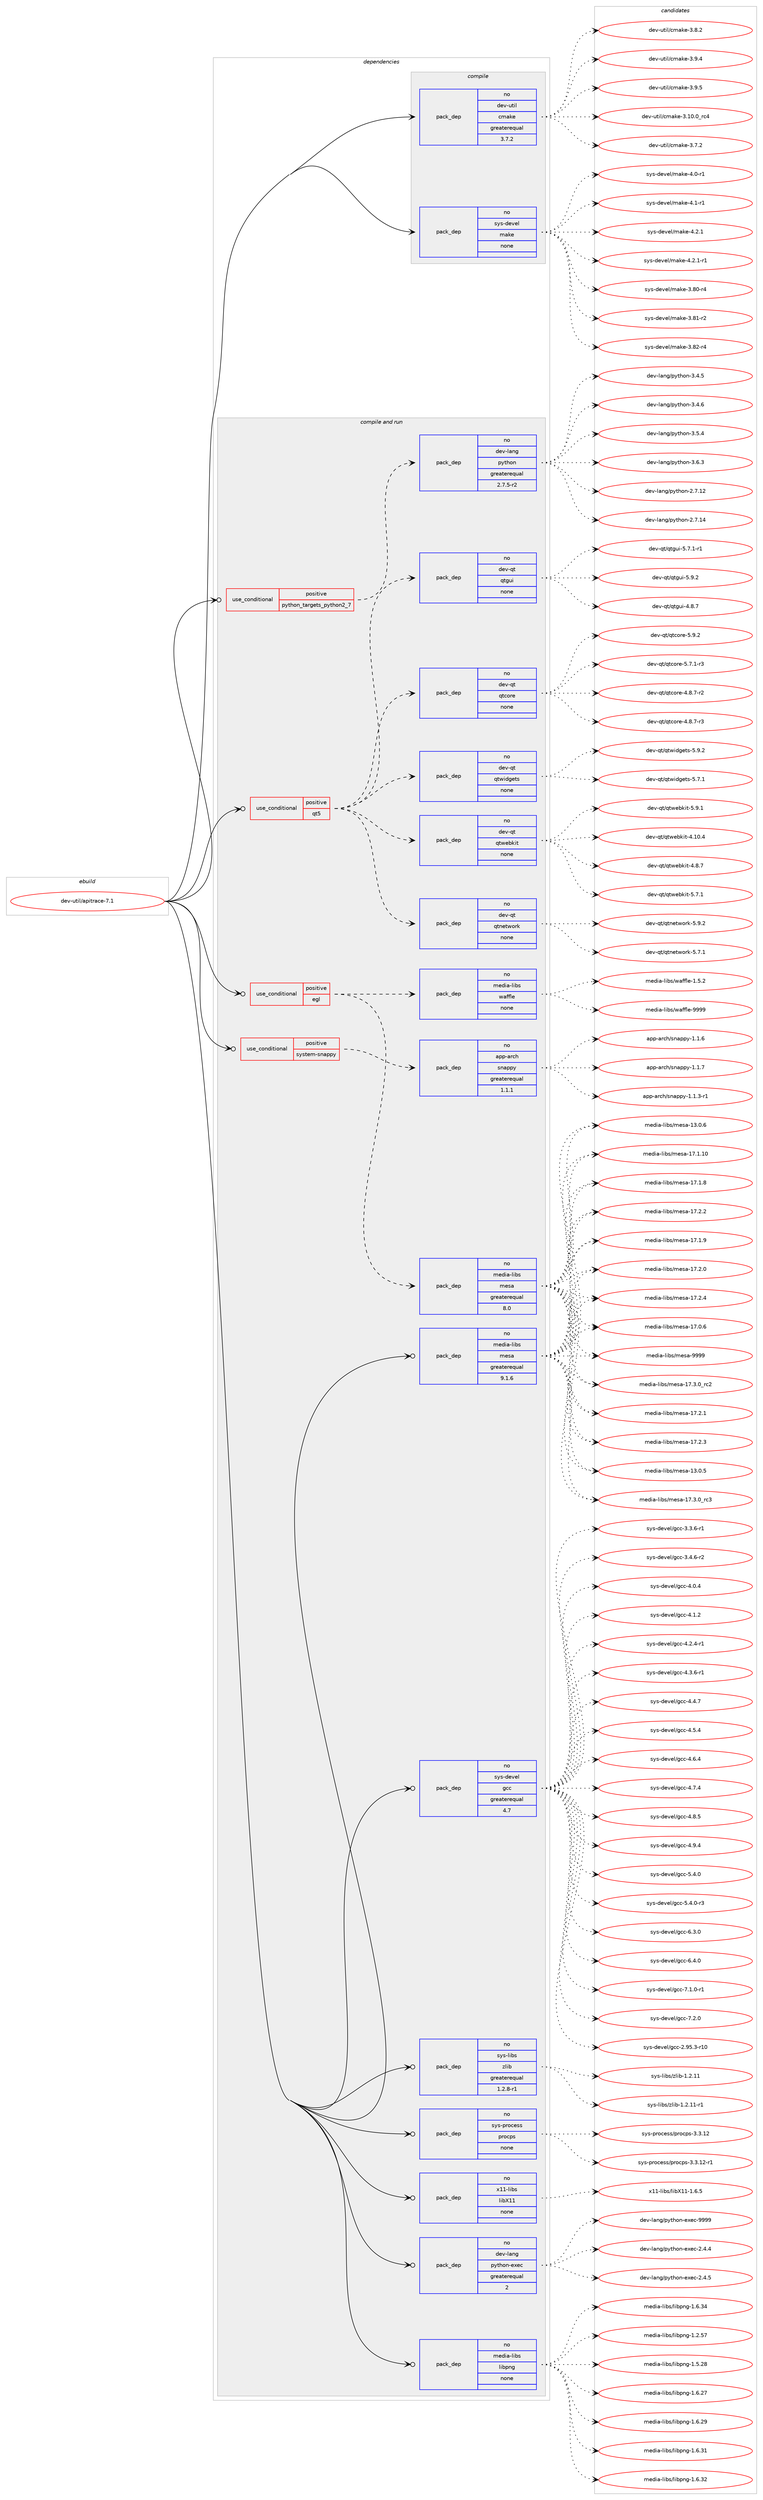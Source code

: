 digraph prolog {

# *************
# Graph options
# *************

newrank=true;
concentrate=true;
compound=true;
graph [rankdir=LR,fontname=Helvetica,fontsize=10,ranksep=1.5];#, ranksep=2.5, nodesep=0.2];
edge  [arrowhead=vee];
node  [fontname=Helvetica,fontsize=10];

# **********
# The ebuild
# **********

subgraph cluster_leftcol {
color=gray;
rank=same;
label=<<i>ebuild</i>>;
id [label="dev-util/apitrace-7.1", color=red, width=4, href="../dev-util/apitrace-7.1.svg"];
}

# ****************
# The dependencies
# ****************

subgraph cluster_midcol {
color=gray;
label=<<i>dependencies</i>>;
subgraph cluster_compile {
fillcolor="#eeeeee";
style=filled;
label=<<i>compile</i>>;
subgraph pack200213 {
dependency281614 [label=<<TABLE BORDER="0" CELLBORDER="1" CELLSPACING="0" CELLPADDING="4" WIDTH="220"><TR><TD ROWSPAN="6" CELLPADDING="30">pack_dep</TD></TR><TR><TD WIDTH="110">no</TD></TR><TR><TD>dev-util</TD></TR><TR><TD>cmake</TD></TR><TR><TD>greaterequal</TD></TR><TR><TD>3.7.2</TD></TR></TABLE>>, shape=none, color=blue];
}
id:e -> dependency281614:w [weight=20,style="solid",arrowhead="vee"];
subgraph pack200214 {
dependency281615 [label=<<TABLE BORDER="0" CELLBORDER="1" CELLSPACING="0" CELLPADDING="4" WIDTH="220"><TR><TD ROWSPAN="6" CELLPADDING="30">pack_dep</TD></TR><TR><TD WIDTH="110">no</TD></TR><TR><TD>sys-devel</TD></TR><TR><TD>make</TD></TR><TR><TD>none</TD></TR><TR><TD></TD></TR></TABLE>>, shape=none, color=blue];
}
id:e -> dependency281615:w [weight=20,style="solid",arrowhead="vee"];
}
subgraph cluster_compileandrun {
fillcolor="#eeeeee";
style=filled;
label=<<i>compile and run</i>>;
subgraph cond77208 {
dependency281616 [label=<<TABLE BORDER="0" CELLBORDER="1" CELLSPACING="0" CELLPADDING="4"><TR><TD ROWSPAN="3" CELLPADDING="10">use_conditional</TD></TR><TR><TD>positive</TD></TR><TR><TD>egl</TD></TR></TABLE>>, shape=none, color=red];
subgraph pack200215 {
dependency281617 [label=<<TABLE BORDER="0" CELLBORDER="1" CELLSPACING="0" CELLPADDING="4" WIDTH="220"><TR><TD ROWSPAN="6" CELLPADDING="30">pack_dep</TD></TR><TR><TD WIDTH="110">no</TD></TR><TR><TD>media-libs</TD></TR><TR><TD>mesa</TD></TR><TR><TD>greaterequal</TD></TR><TR><TD>8.0</TD></TR></TABLE>>, shape=none, color=blue];
}
dependency281616:e -> dependency281617:w [weight=20,style="dashed",arrowhead="vee"];
subgraph pack200216 {
dependency281618 [label=<<TABLE BORDER="0" CELLBORDER="1" CELLSPACING="0" CELLPADDING="4" WIDTH="220"><TR><TD ROWSPAN="6" CELLPADDING="30">pack_dep</TD></TR><TR><TD WIDTH="110">no</TD></TR><TR><TD>media-libs</TD></TR><TR><TD>waffle</TD></TR><TR><TD>none</TD></TR><TR><TD></TD></TR></TABLE>>, shape=none, color=blue];
}
dependency281616:e -> dependency281618:w [weight=20,style="dashed",arrowhead="vee"];
}
id:e -> dependency281616:w [weight=20,style="solid",arrowhead="odotvee"];
subgraph cond77209 {
dependency281619 [label=<<TABLE BORDER="0" CELLBORDER="1" CELLSPACING="0" CELLPADDING="4"><TR><TD ROWSPAN="3" CELLPADDING="10">use_conditional</TD></TR><TR><TD>positive</TD></TR><TR><TD>python_targets_python2_7</TD></TR></TABLE>>, shape=none, color=red];
subgraph pack200217 {
dependency281620 [label=<<TABLE BORDER="0" CELLBORDER="1" CELLSPACING="0" CELLPADDING="4" WIDTH="220"><TR><TD ROWSPAN="6" CELLPADDING="30">pack_dep</TD></TR><TR><TD WIDTH="110">no</TD></TR><TR><TD>dev-lang</TD></TR><TR><TD>python</TD></TR><TR><TD>greaterequal</TD></TR><TR><TD>2.7.5-r2</TD></TR></TABLE>>, shape=none, color=blue];
}
dependency281619:e -> dependency281620:w [weight=20,style="dashed",arrowhead="vee"];
}
id:e -> dependency281619:w [weight=20,style="solid",arrowhead="odotvee"];
subgraph cond77210 {
dependency281621 [label=<<TABLE BORDER="0" CELLBORDER="1" CELLSPACING="0" CELLPADDING="4"><TR><TD ROWSPAN="3" CELLPADDING="10">use_conditional</TD></TR><TR><TD>positive</TD></TR><TR><TD>qt5</TD></TR></TABLE>>, shape=none, color=red];
subgraph pack200218 {
dependency281622 [label=<<TABLE BORDER="0" CELLBORDER="1" CELLSPACING="0" CELLPADDING="4" WIDTH="220"><TR><TD ROWSPAN="6" CELLPADDING="30">pack_dep</TD></TR><TR><TD WIDTH="110">no</TD></TR><TR><TD>dev-qt</TD></TR><TR><TD>qtcore</TD></TR><TR><TD>none</TD></TR><TR><TD></TD></TR></TABLE>>, shape=none, color=blue];
}
dependency281621:e -> dependency281622:w [weight=20,style="dashed",arrowhead="vee"];
subgraph pack200219 {
dependency281623 [label=<<TABLE BORDER="0" CELLBORDER="1" CELLSPACING="0" CELLPADDING="4" WIDTH="220"><TR><TD ROWSPAN="6" CELLPADDING="30">pack_dep</TD></TR><TR><TD WIDTH="110">no</TD></TR><TR><TD>dev-qt</TD></TR><TR><TD>qtgui</TD></TR><TR><TD>none</TD></TR><TR><TD></TD></TR></TABLE>>, shape=none, color=blue];
}
dependency281621:e -> dependency281623:w [weight=20,style="dashed",arrowhead="vee"];
subgraph pack200220 {
dependency281624 [label=<<TABLE BORDER="0" CELLBORDER="1" CELLSPACING="0" CELLPADDING="4" WIDTH="220"><TR><TD ROWSPAN="6" CELLPADDING="30">pack_dep</TD></TR><TR><TD WIDTH="110">no</TD></TR><TR><TD>dev-qt</TD></TR><TR><TD>qtnetwork</TD></TR><TR><TD>none</TD></TR><TR><TD></TD></TR></TABLE>>, shape=none, color=blue];
}
dependency281621:e -> dependency281624:w [weight=20,style="dashed",arrowhead="vee"];
subgraph pack200221 {
dependency281625 [label=<<TABLE BORDER="0" CELLBORDER="1" CELLSPACING="0" CELLPADDING="4" WIDTH="220"><TR><TD ROWSPAN="6" CELLPADDING="30">pack_dep</TD></TR><TR><TD WIDTH="110">no</TD></TR><TR><TD>dev-qt</TD></TR><TR><TD>qtwebkit</TD></TR><TR><TD>none</TD></TR><TR><TD></TD></TR></TABLE>>, shape=none, color=blue];
}
dependency281621:e -> dependency281625:w [weight=20,style="dashed",arrowhead="vee"];
subgraph pack200222 {
dependency281626 [label=<<TABLE BORDER="0" CELLBORDER="1" CELLSPACING="0" CELLPADDING="4" WIDTH="220"><TR><TD ROWSPAN="6" CELLPADDING="30">pack_dep</TD></TR><TR><TD WIDTH="110">no</TD></TR><TR><TD>dev-qt</TD></TR><TR><TD>qtwidgets</TD></TR><TR><TD>none</TD></TR><TR><TD></TD></TR></TABLE>>, shape=none, color=blue];
}
dependency281621:e -> dependency281626:w [weight=20,style="dashed",arrowhead="vee"];
}
id:e -> dependency281621:w [weight=20,style="solid",arrowhead="odotvee"];
subgraph cond77211 {
dependency281627 [label=<<TABLE BORDER="0" CELLBORDER="1" CELLSPACING="0" CELLPADDING="4"><TR><TD ROWSPAN="3" CELLPADDING="10">use_conditional</TD></TR><TR><TD>positive</TD></TR><TR><TD>system-snappy</TD></TR></TABLE>>, shape=none, color=red];
subgraph pack200223 {
dependency281628 [label=<<TABLE BORDER="0" CELLBORDER="1" CELLSPACING="0" CELLPADDING="4" WIDTH="220"><TR><TD ROWSPAN="6" CELLPADDING="30">pack_dep</TD></TR><TR><TD WIDTH="110">no</TD></TR><TR><TD>app-arch</TD></TR><TR><TD>snappy</TD></TR><TR><TD>greaterequal</TD></TR><TR><TD>1.1.1</TD></TR></TABLE>>, shape=none, color=blue];
}
dependency281627:e -> dependency281628:w [weight=20,style="dashed",arrowhead="vee"];
}
id:e -> dependency281627:w [weight=20,style="solid",arrowhead="odotvee"];
subgraph pack200224 {
dependency281629 [label=<<TABLE BORDER="0" CELLBORDER="1" CELLSPACING="0" CELLPADDING="4" WIDTH="220"><TR><TD ROWSPAN="6" CELLPADDING="30">pack_dep</TD></TR><TR><TD WIDTH="110">no</TD></TR><TR><TD>dev-lang</TD></TR><TR><TD>python-exec</TD></TR><TR><TD>greaterequal</TD></TR><TR><TD>2</TD></TR></TABLE>>, shape=none, color=blue];
}
id:e -> dependency281629:w [weight=20,style="solid",arrowhead="odotvee"];
subgraph pack200225 {
dependency281630 [label=<<TABLE BORDER="0" CELLBORDER="1" CELLSPACING="0" CELLPADDING="4" WIDTH="220"><TR><TD ROWSPAN="6" CELLPADDING="30">pack_dep</TD></TR><TR><TD WIDTH="110">no</TD></TR><TR><TD>media-libs</TD></TR><TR><TD>libpng</TD></TR><TR><TD>none</TD></TR><TR><TD></TD></TR></TABLE>>, shape=none, color=blue];
}
id:e -> dependency281630:w [weight=20,style="solid",arrowhead="odotvee"];
subgraph pack200226 {
dependency281631 [label=<<TABLE BORDER="0" CELLBORDER="1" CELLSPACING="0" CELLPADDING="4" WIDTH="220"><TR><TD ROWSPAN="6" CELLPADDING="30">pack_dep</TD></TR><TR><TD WIDTH="110">no</TD></TR><TR><TD>media-libs</TD></TR><TR><TD>mesa</TD></TR><TR><TD>greaterequal</TD></TR><TR><TD>9.1.6</TD></TR></TABLE>>, shape=none, color=blue];
}
id:e -> dependency281631:w [weight=20,style="solid",arrowhead="odotvee"];
subgraph pack200227 {
dependency281632 [label=<<TABLE BORDER="0" CELLBORDER="1" CELLSPACING="0" CELLPADDING="4" WIDTH="220"><TR><TD ROWSPAN="6" CELLPADDING="30">pack_dep</TD></TR><TR><TD WIDTH="110">no</TD></TR><TR><TD>sys-devel</TD></TR><TR><TD>gcc</TD></TR><TR><TD>greaterequal</TD></TR><TR><TD>4.7</TD></TR></TABLE>>, shape=none, color=blue];
}
id:e -> dependency281632:w [weight=20,style="solid",arrowhead="odotvee"];
subgraph pack200228 {
dependency281633 [label=<<TABLE BORDER="0" CELLBORDER="1" CELLSPACING="0" CELLPADDING="4" WIDTH="220"><TR><TD ROWSPAN="6" CELLPADDING="30">pack_dep</TD></TR><TR><TD WIDTH="110">no</TD></TR><TR><TD>sys-libs</TD></TR><TR><TD>zlib</TD></TR><TR><TD>greaterequal</TD></TR><TR><TD>1.2.8-r1</TD></TR></TABLE>>, shape=none, color=blue];
}
id:e -> dependency281633:w [weight=20,style="solid",arrowhead="odotvee"];
subgraph pack200229 {
dependency281634 [label=<<TABLE BORDER="0" CELLBORDER="1" CELLSPACING="0" CELLPADDING="4" WIDTH="220"><TR><TD ROWSPAN="6" CELLPADDING="30">pack_dep</TD></TR><TR><TD WIDTH="110">no</TD></TR><TR><TD>sys-process</TD></TR><TR><TD>procps</TD></TR><TR><TD>none</TD></TR><TR><TD></TD></TR></TABLE>>, shape=none, color=blue];
}
id:e -> dependency281634:w [weight=20,style="solid",arrowhead="odotvee"];
subgraph pack200230 {
dependency281635 [label=<<TABLE BORDER="0" CELLBORDER="1" CELLSPACING="0" CELLPADDING="4" WIDTH="220"><TR><TD ROWSPAN="6" CELLPADDING="30">pack_dep</TD></TR><TR><TD WIDTH="110">no</TD></TR><TR><TD>x11-libs</TD></TR><TR><TD>libX11</TD></TR><TR><TD>none</TD></TR><TR><TD></TD></TR></TABLE>>, shape=none, color=blue];
}
id:e -> dependency281635:w [weight=20,style="solid",arrowhead="odotvee"];
}
subgraph cluster_run {
fillcolor="#eeeeee";
style=filled;
label=<<i>run</i>>;
}
}

# **************
# The candidates
# **************

subgraph cluster_choices {
rank=same;
color=gray;
label=<<i>candidates</i>>;

subgraph choice200213 {
color=black;
nodesep=1;
choice1001011184511711610510847991099710710145514649484648951149952 [label="dev-util/cmake-3.10.0_rc4", color=red, width=4,href="../dev-util/cmake-3.10.0_rc4.svg"];
choice10010111845117116105108479910997107101455146554650 [label="dev-util/cmake-3.7.2", color=red, width=4,href="../dev-util/cmake-3.7.2.svg"];
choice10010111845117116105108479910997107101455146564650 [label="dev-util/cmake-3.8.2", color=red, width=4,href="../dev-util/cmake-3.8.2.svg"];
choice10010111845117116105108479910997107101455146574652 [label="dev-util/cmake-3.9.4", color=red, width=4,href="../dev-util/cmake-3.9.4.svg"];
choice10010111845117116105108479910997107101455146574653 [label="dev-util/cmake-3.9.5", color=red, width=4,href="../dev-util/cmake-3.9.5.svg"];
dependency281614:e -> choice1001011184511711610510847991099710710145514649484648951149952:w [style=dotted,weight="100"];
dependency281614:e -> choice10010111845117116105108479910997107101455146554650:w [style=dotted,weight="100"];
dependency281614:e -> choice10010111845117116105108479910997107101455146564650:w [style=dotted,weight="100"];
dependency281614:e -> choice10010111845117116105108479910997107101455146574652:w [style=dotted,weight="100"];
dependency281614:e -> choice10010111845117116105108479910997107101455146574653:w [style=dotted,weight="100"];
}
subgraph choice200214 {
color=black;
nodesep=1;
choice11512111545100101118101108471099710710145514656484511452 [label="sys-devel/make-3.80-r4", color=red, width=4,href="../sys-devel/make-3.80-r4.svg"];
choice11512111545100101118101108471099710710145514656494511450 [label="sys-devel/make-3.81-r2", color=red, width=4,href="../sys-devel/make-3.81-r2.svg"];
choice11512111545100101118101108471099710710145514656504511452 [label="sys-devel/make-3.82-r4", color=red, width=4,href="../sys-devel/make-3.82-r4.svg"];
choice115121115451001011181011084710997107101455246484511449 [label="sys-devel/make-4.0-r1", color=red, width=4,href="../sys-devel/make-4.0-r1.svg"];
choice115121115451001011181011084710997107101455246494511449 [label="sys-devel/make-4.1-r1", color=red, width=4,href="../sys-devel/make-4.1-r1.svg"];
choice115121115451001011181011084710997107101455246504649 [label="sys-devel/make-4.2.1", color=red, width=4,href="../sys-devel/make-4.2.1.svg"];
choice1151211154510010111810110847109971071014552465046494511449 [label="sys-devel/make-4.2.1-r1", color=red, width=4,href="../sys-devel/make-4.2.1-r1.svg"];
dependency281615:e -> choice11512111545100101118101108471099710710145514656484511452:w [style=dotted,weight="100"];
dependency281615:e -> choice11512111545100101118101108471099710710145514656494511450:w [style=dotted,weight="100"];
dependency281615:e -> choice11512111545100101118101108471099710710145514656504511452:w [style=dotted,weight="100"];
dependency281615:e -> choice115121115451001011181011084710997107101455246484511449:w [style=dotted,weight="100"];
dependency281615:e -> choice115121115451001011181011084710997107101455246494511449:w [style=dotted,weight="100"];
dependency281615:e -> choice115121115451001011181011084710997107101455246504649:w [style=dotted,weight="100"];
dependency281615:e -> choice1151211154510010111810110847109971071014552465046494511449:w [style=dotted,weight="100"];
}
subgraph choice200215 {
color=black;
nodesep=1;
choice109101100105974510810598115471091011159745495146484653 [label="media-libs/mesa-13.0.5", color=red, width=4,href="../media-libs/mesa-13.0.5.svg"];
choice109101100105974510810598115471091011159745495146484654 [label="media-libs/mesa-13.0.6", color=red, width=4,href="../media-libs/mesa-13.0.6.svg"];
choice109101100105974510810598115471091011159745495546484654 [label="media-libs/mesa-17.0.6", color=red, width=4,href="../media-libs/mesa-17.0.6.svg"];
choice10910110010597451081059811547109101115974549554649464948 [label="media-libs/mesa-17.1.10", color=red, width=4,href="../media-libs/mesa-17.1.10.svg"];
choice109101100105974510810598115471091011159745495546494656 [label="media-libs/mesa-17.1.8", color=red, width=4,href="../media-libs/mesa-17.1.8.svg"];
choice109101100105974510810598115471091011159745495546494657 [label="media-libs/mesa-17.1.9", color=red, width=4,href="../media-libs/mesa-17.1.9.svg"];
choice109101100105974510810598115471091011159745495546504648 [label="media-libs/mesa-17.2.0", color=red, width=4,href="../media-libs/mesa-17.2.0.svg"];
choice109101100105974510810598115471091011159745495546504649 [label="media-libs/mesa-17.2.1", color=red, width=4,href="../media-libs/mesa-17.2.1.svg"];
choice109101100105974510810598115471091011159745495546504650 [label="media-libs/mesa-17.2.2", color=red, width=4,href="../media-libs/mesa-17.2.2.svg"];
choice109101100105974510810598115471091011159745495546504651 [label="media-libs/mesa-17.2.3", color=red, width=4,href="../media-libs/mesa-17.2.3.svg"];
choice109101100105974510810598115471091011159745495546504652 [label="media-libs/mesa-17.2.4", color=red, width=4,href="../media-libs/mesa-17.2.4.svg"];
choice109101100105974510810598115471091011159745495546514648951149950 [label="media-libs/mesa-17.3.0_rc2", color=red, width=4,href="../media-libs/mesa-17.3.0_rc2.svg"];
choice109101100105974510810598115471091011159745495546514648951149951 [label="media-libs/mesa-17.3.0_rc3", color=red, width=4,href="../media-libs/mesa-17.3.0_rc3.svg"];
choice10910110010597451081059811547109101115974557575757 [label="media-libs/mesa-9999", color=red, width=4,href="../media-libs/mesa-9999.svg"];
dependency281617:e -> choice109101100105974510810598115471091011159745495146484653:w [style=dotted,weight="100"];
dependency281617:e -> choice109101100105974510810598115471091011159745495146484654:w [style=dotted,weight="100"];
dependency281617:e -> choice109101100105974510810598115471091011159745495546484654:w [style=dotted,weight="100"];
dependency281617:e -> choice10910110010597451081059811547109101115974549554649464948:w [style=dotted,weight="100"];
dependency281617:e -> choice109101100105974510810598115471091011159745495546494656:w [style=dotted,weight="100"];
dependency281617:e -> choice109101100105974510810598115471091011159745495546494657:w [style=dotted,weight="100"];
dependency281617:e -> choice109101100105974510810598115471091011159745495546504648:w [style=dotted,weight="100"];
dependency281617:e -> choice109101100105974510810598115471091011159745495546504649:w [style=dotted,weight="100"];
dependency281617:e -> choice109101100105974510810598115471091011159745495546504650:w [style=dotted,weight="100"];
dependency281617:e -> choice109101100105974510810598115471091011159745495546504651:w [style=dotted,weight="100"];
dependency281617:e -> choice109101100105974510810598115471091011159745495546504652:w [style=dotted,weight="100"];
dependency281617:e -> choice109101100105974510810598115471091011159745495546514648951149950:w [style=dotted,weight="100"];
dependency281617:e -> choice109101100105974510810598115471091011159745495546514648951149951:w [style=dotted,weight="100"];
dependency281617:e -> choice10910110010597451081059811547109101115974557575757:w [style=dotted,weight="100"];
}
subgraph choice200216 {
color=black;
nodesep=1;
choice1091011001059745108105981154711997102102108101454946534650 [label="media-libs/waffle-1.5.2", color=red, width=4,href="../media-libs/waffle-1.5.2.svg"];
choice10910110010597451081059811547119971021021081014557575757 [label="media-libs/waffle-9999", color=red, width=4,href="../media-libs/waffle-9999.svg"];
dependency281618:e -> choice1091011001059745108105981154711997102102108101454946534650:w [style=dotted,weight="100"];
dependency281618:e -> choice10910110010597451081059811547119971021021081014557575757:w [style=dotted,weight="100"];
}
subgraph choice200217 {
color=black;
nodesep=1;
choice10010111845108971101034711212111610411111045504655464950 [label="dev-lang/python-2.7.12", color=red, width=4,href="../dev-lang/python-2.7.12.svg"];
choice10010111845108971101034711212111610411111045504655464952 [label="dev-lang/python-2.7.14", color=red, width=4,href="../dev-lang/python-2.7.14.svg"];
choice100101118451089711010347112121116104111110455146524653 [label="dev-lang/python-3.4.5", color=red, width=4,href="../dev-lang/python-3.4.5.svg"];
choice100101118451089711010347112121116104111110455146524654 [label="dev-lang/python-3.4.6", color=red, width=4,href="../dev-lang/python-3.4.6.svg"];
choice100101118451089711010347112121116104111110455146534652 [label="dev-lang/python-3.5.4", color=red, width=4,href="../dev-lang/python-3.5.4.svg"];
choice100101118451089711010347112121116104111110455146544651 [label="dev-lang/python-3.6.3", color=red, width=4,href="../dev-lang/python-3.6.3.svg"];
dependency281620:e -> choice10010111845108971101034711212111610411111045504655464950:w [style=dotted,weight="100"];
dependency281620:e -> choice10010111845108971101034711212111610411111045504655464952:w [style=dotted,weight="100"];
dependency281620:e -> choice100101118451089711010347112121116104111110455146524653:w [style=dotted,weight="100"];
dependency281620:e -> choice100101118451089711010347112121116104111110455146524654:w [style=dotted,weight="100"];
dependency281620:e -> choice100101118451089711010347112121116104111110455146534652:w [style=dotted,weight="100"];
dependency281620:e -> choice100101118451089711010347112121116104111110455146544651:w [style=dotted,weight="100"];
}
subgraph choice200218 {
color=black;
nodesep=1;
choice1001011184511311647113116991111141014552465646554511450 [label="dev-qt/qtcore-4.8.7-r2", color=red, width=4,href="../dev-qt/qtcore-4.8.7-r2.svg"];
choice1001011184511311647113116991111141014552465646554511451 [label="dev-qt/qtcore-4.8.7-r3", color=red, width=4,href="../dev-qt/qtcore-4.8.7-r3.svg"];
choice1001011184511311647113116991111141014553465546494511451 [label="dev-qt/qtcore-5.7.1-r3", color=red, width=4,href="../dev-qt/qtcore-5.7.1-r3.svg"];
choice100101118451131164711311699111114101455346574650 [label="dev-qt/qtcore-5.9.2", color=red, width=4,href="../dev-qt/qtcore-5.9.2.svg"];
dependency281622:e -> choice1001011184511311647113116991111141014552465646554511450:w [style=dotted,weight="100"];
dependency281622:e -> choice1001011184511311647113116991111141014552465646554511451:w [style=dotted,weight="100"];
dependency281622:e -> choice1001011184511311647113116991111141014553465546494511451:w [style=dotted,weight="100"];
dependency281622:e -> choice100101118451131164711311699111114101455346574650:w [style=dotted,weight="100"];
}
subgraph choice200219 {
color=black;
nodesep=1;
choice1001011184511311647113116103117105455246564655 [label="dev-qt/qtgui-4.8.7", color=red, width=4,href="../dev-qt/qtgui-4.8.7.svg"];
choice10010111845113116471131161031171054553465546494511449 [label="dev-qt/qtgui-5.7.1-r1", color=red, width=4,href="../dev-qt/qtgui-5.7.1-r1.svg"];
choice1001011184511311647113116103117105455346574650 [label="dev-qt/qtgui-5.9.2", color=red, width=4,href="../dev-qt/qtgui-5.9.2.svg"];
dependency281623:e -> choice1001011184511311647113116103117105455246564655:w [style=dotted,weight="100"];
dependency281623:e -> choice10010111845113116471131161031171054553465546494511449:w [style=dotted,weight="100"];
dependency281623:e -> choice1001011184511311647113116103117105455346574650:w [style=dotted,weight="100"];
}
subgraph choice200220 {
color=black;
nodesep=1;
choice1001011184511311647113116110101116119111114107455346554649 [label="dev-qt/qtnetwork-5.7.1", color=red, width=4,href="../dev-qt/qtnetwork-5.7.1.svg"];
choice1001011184511311647113116110101116119111114107455346574650 [label="dev-qt/qtnetwork-5.9.2", color=red, width=4,href="../dev-qt/qtnetwork-5.9.2.svg"];
dependency281624:e -> choice1001011184511311647113116110101116119111114107455346554649:w [style=dotted,weight="100"];
dependency281624:e -> choice1001011184511311647113116110101116119111114107455346574650:w [style=dotted,weight="100"];
}
subgraph choice200221 {
color=black;
nodesep=1;
choice10010111845113116471131161191019810710511645524649484652 [label="dev-qt/qtwebkit-4.10.4", color=red, width=4,href="../dev-qt/qtwebkit-4.10.4.svg"];
choice100101118451131164711311611910198107105116455246564655 [label="dev-qt/qtwebkit-4.8.7", color=red, width=4,href="../dev-qt/qtwebkit-4.8.7.svg"];
choice100101118451131164711311611910198107105116455346554649 [label="dev-qt/qtwebkit-5.7.1", color=red, width=4,href="../dev-qt/qtwebkit-5.7.1.svg"];
choice100101118451131164711311611910198107105116455346574649 [label="dev-qt/qtwebkit-5.9.1", color=red, width=4,href="../dev-qt/qtwebkit-5.9.1.svg"];
dependency281625:e -> choice10010111845113116471131161191019810710511645524649484652:w [style=dotted,weight="100"];
dependency281625:e -> choice100101118451131164711311611910198107105116455246564655:w [style=dotted,weight="100"];
dependency281625:e -> choice100101118451131164711311611910198107105116455346554649:w [style=dotted,weight="100"];
dependency281625:e -> choice100101118451131164711311611910198107105116455346574649:w [style=dotted,weight="100"];
}
subgraph choice200222 {
color=black;
nodesep=1;
choice1001011184511311647113116119105100103101116115455346554649 [label="dev-qt/qtwidgets-5.7.1", color=red, width=4,href="../dev-qt/qtwidgets-5.7.1.svg"];
choice1001011184511311647113116119105100103101116115455346574650 [label="dev-qt/qtwidgets-5.9.2", color=red, width=4,href="../dev-qt/qtwidgets-5.9.2.svg"];
dependency281626:e -> choice1001011184511311647113116119105100103101116115455346554649:w [style=dotted,weight="100"];
dependency281626:e -> choice1001011184511311647113116119105100103101116115455346574650:w [style=dotted,weight="100"];
}
subgraph choice200223 {
color=black;
nodesep=1;
choice9711211245971149910447115110971121121214549464946514511449 [label="app-arch/snappy-1.1.3-r1", color=red, width=4,href="../app-arch/snappy-1.1.3-r1.svg"];
choice971121124597114991044711511097112112121454946494654 [label="app-arch/snappy-1.1.6", color=red, width=4,href="../app-arch/snappy-1.1.6.svg"];
choice971121124597114991044711511097112112121454946494655 [label="app-arch/snappy-1.1.7", color=red, width=4,href="../app-arch/snappy-1.1.7.svg"];
dependency281628:e -> choice9711211245971149910447115110971121121214549464946514511449:w [style=dotted,weight="100"];
dependency281628:e -> choice971121124597114991044711511097112112121454946494654:w [style=dotted,weight="100"];
dependency281628:e -> choice971121124597114991044711511097112112121454946494655:w [style=dotted,weight="100"];
}
subgraph choice200224 {
color=black;
nodesep=1;
choice1001011184510897110103471121211161041111104510112010199455046524652 [label="dev-lang/python-exec-2.4.4", color=red, width=4,href="../dev-lang/python-exec-2.4.4.svg"];
choice1001011184510897110103471121211161041111104510112010199455046524653 [label="dev-lang/python-exec-2.4.5", color=red, width=4,href="../dev-lang/python-exec-2.4.5.svg"];
choice10010111845108971101034711212111610411111045101120101994557575757 [label="dev-lang/python-exec-9999", color=red, width=4,href="../dev-lang/python-exec-9999.svg"];
dependency281629:e -> choice1001011184510897110103471121211161041111104510112010199455046524652:w [style=dotted,weight="100"];
dependency281629:e -> choice1001011184510897110103471121211161041111104510112010199455046524653:w [style=dotted,weight="100"];
dependency281629:e -> choice10010111845108971101034711212111610411111045101120101994557575757:w [style=dotted,weight="100"];
}
subgraph choice200225 {
color=black;
nodesep=1;
choice109101100105974510810598115471081059811211010345494650465355 [label="media-libs/libpng-1.2.57", color=red, width=4,href="../media-libs/libpng-1.2.57.svg"];
choice109101100105974510810598115471081059811211010345494653465056 [label="media-libs/libpng-1.5.28", color=red, width=4,href="../media-libs/libpng-1.5.28.svg"];
choice109101100105974510810598115471081059811211010345494654465055 [label="media-libs/libpng-1.6.27", color=red, width=4,href="../media-libs/libpng-1.6.27.svg"];
choice109101100105974510810598115471081059811211010345494654465057 [label="media-libs/libpng-1.6.29", color=red, width=4,href="../media-libs/libpng-1.6.29.svg"];
choice109101100105974510810598115471081059811211010345494654465149 [label="media-libs/libpng-1.6.31", color=red, width=4,href="../media-libs/libpng-1.6.31.svg"];
choice109101100105974510810598115471081059811211010345494654465150 [label="media-libs/libpng-1.6.32", color=red, width=4,href="../media-libs/libpng-1.6.32.svg"];
choice109101100105974510810598115471081059811211010345494654465152 [label="media-libs/libpng-1.6.34", color=red, width=4,href="../media-libs/libpng-1.6.34.svg"];
dependency281630:e -> choice109101100105974510810598115471081059811211010345494650465355:w [style=dotted,weight="100"];
dependency281630:e -> choice109101100105974510810598115471081059811211010345494653465056:w [style=dotted,weight="100"];
dependency281630:e -> choice109101100105974510810598115471081059811211010345494654465055:w [style=dotted,weight="100"];
dependency281630:e -> choice109101100105974510810598115471081059811211010345494654465057:w [style=dotted,weight="100"];
dependency281630:e -> choice109101100105974510810598115471081059811211010345494654465149:w [style=dotted,weight="100"];
dependency281630:e -> choice109101100105974510810598115471081059811211010345494654465150:w [style=dotted,weight="100"];
dependency281630:e -> choice109101100105974510810598115471081059811211010345494654465152:w [style=dotted,weight="100"];
}
subgraph choice200226 {
color=black;
nodesep=1;
choice109101100105974510810598115471091011159745495146484653 [label="media-libs/mesa-13.0.5", color=red, width=4,href="../media-libs/mesa-13.0.5.svg"];
choice109101100105974510810598115471091011159745495146484654 [label="media-libs/mesa-13.0.6", color=red, width=4,href="../media-libs/mesa-13.0.6.svg"];
choice109101100105974510810598115471091011159745495546484654 [label="media-libs/mesa-17.0.6", color=red, width=4,href="../media-libs/mesa-17.0.6.svg"];
choice10910110010597451081059811547109101115974549554649464948 [label="media-libs/mesa-17.1.10", color=red, width=4,href="../media-libs/mesa-17.1.10.svg"];
choice109101100105974510810598115471091011159745495546494656 [label="media-libs/mesa-17.1.8", color=red, width=4,href="../media-libs/mesa-17.1.8.svg"];
choice109101100105974510810598115471091011159745495546494657 [label="media-libs/mesa-17.1.9", color=red, width=4,href="../media-libs/mesa-17.1.9.svg"];
choice109101100105974510810598115471091011159745495546504648 [label="media-libs/mesa-17.2.0", color=red, width=4,href="../media-libs/mesa-17.2.0.svg"];
choice109101100105974510810598115471091011159745495546504649 [label="media-libs/mesa-17.2.1", color=red, width=4,href="../media-libs/mesa-17.2.1.svg"];
choice109101100105974510810598115471091011159745495546504650 [label="media-libs/mesa-17.2.2", color=red, width=4,href="../media-libs/mesa-17.2.2.svg"];
choice109101100105974510810598115471091011159745495546504651 [label="media-libs/mesa-17.2.3", color=red, width=4,href="../media-libs/mesa-17.2.3.svg"];
choice109101100105974510810598115471091011159745495546504652 [label="media-libs/mesa-17.2.4", color=red, width=4,href="../media-libs/mesa-17.2.4.svg"];
choice109101100105974510810598115471091011159745495546514648951149950 [label="media-libs/mesa-17.3.0_rc2", color=red, width=4,href="../media-libs/mesa-17.3.0_rc2.svg"];
choice109101100105974510810598115471091011159745495546514648951149951 [label="media-libs/mesa-17.3.0_rc3", color=red, width=4,href="../media-libs/mesa-17.3.0_rc3.svg"];
choice10910110010597451081059811547109101115974557575757 [label="media-libs/mesa-9999", color=red, width=4,href="../media-libs/mesa-9999.svg"];
dependency281631:e -> choice109101100105974510810598115471091011159745495146484653:w [style=dotted,weight="100"];
dependency281631:e -> choice109101100105974510810598115471091011159745495146484654:w [style=dotted,weight="100"];
dependency281631:e -> choice109101100105974510810598115471091011159745495546484654:w [style=dotted,weight="100"];
dependency281631:e -> choice10910110010597451081059811547109101115974549554649464948:w [style=dotted,weight="100"];
dependency281631:e -> choice109101100105974510810598115471091011159745495546494656:w [style=dotted,weight="100"];
dependency281631:e -> choice109101100105974510810598115471091011159745495546494657:w [style=dotted,weight="100"];
dependency281631:e -> choice109101100105974510810598115471091011159745495546504648:w [style=dotted,weight="100"];
dependency281631:e -> choice109101100105974510810598115471091011159745495546504649:w [style=dotted,weight="100"];
dependency281631:e -> choice109101100105974510810598115471091011159745495546504650:w [style=dotted,weight="100"];
dependency281631:e -> choice109101100105974510810598115471091011159745495546504651:w [style=dotted,weight="100"];
dependency281631:e -> choice109101100105974510810598115471091011159745495546504652:w [style=dotted,weight="100"];
dependency281631:e -> choice109101100105974510810598115471091011159745495546514648951149950:w [style=dotted,weight="100"];
dependency281631:e -> choice109101100105974510810598115471091011159745495546514648951149951:w [style=dotted,weight="100"];
dependency281631:e -> choice10910110010597451081059811547109101115974557575757:w [style=dotted,weight="100"];
}
subgraph choice200227 {
color=black;
nodesep=1;
choice1151211154510010111810110847103999945504657534651451144948 [label="sys-devel/gcc-2.95.3-r10", color=red, width=4,href="../sys-devel/gcc-2.95.3-r10.svg"];
choice115121115451001011181011084710399994551465146544511449 [label="sys-devel/gcc-3.3.6-r1", color=red, width=4,href="../sys-devel/gcc-3.3.6-r1.svg"];
choice115121115451001011181011084710399994551465246544511450 [label="sys-devel/gcc-3.4.6-r2", color=red, width=4,href="../sys-devel/gcc-3.4.6-r2.svg"];
choice11512111545100101118101108471039999455246484652 [label="sys-devel/gcc-4.0.4", color=red, width=4,href="../sys-devel/gcc-4.0.4.svg"];
choice11512111545100101118101108471039999455246494650 [label="sys-devel/gcc-4.1.2", color=red, width=4,href="../sys-devel/gcc-4.1.2.svg"];
choice115121115451001011181011084710399994552465046524511449 [label="sys-devel/gcc-4.2.4-r1", color=red, width=4,href="../sys-devel/gcc-4.2.4-r1.svg"];
choice115121115451001011181011084710399994552465146544511449 [label="sys-devel/gcc-4.3.6-r1", color=red, width=4,href="../sys-devel/gcc-4.3.6-r1.svg"];
choice11512111545100101118101108471039999455246524655 [label="sys-devel/gcc-4.4.7", color=red, width=4,href="../sys-devel/gcc-4.4.7.svg"];
choice11512111545100101118101108471039999455246534652 [label="sys-devel/gcc-4.5.4", color=red, width=4,href="../sys-devel/gcc-4.5.4.svg"];
choice11512111545100101118101108471039999455246544652 [label="sys-devel/gcc-4.6.4", color=red, width=4,href="../sys-devel/gcc-4.6.4.svg"];
choice11512111545100101118101108471039999455246554652 [label="sys-devel/gcc-4.7.4", color=red, width=4,href="../sys-devel/gcc-4.7.4.svg"];
choice11512111545100101118101108471039999455246564653 [label="sys-devel/gcc-4.8.5", color=red, width=4,href="../sys-devel/gcc-4.8.5.svg"];
choice11512111545100101118101108471039999455246574652 [label="sys-devel/gcc-4.9.4", color=red, width=4,href="../sys-devel/gcc-4.9.4.svg"];
choice11512111545100101118101108471039999455346524648 [label="sys-devel/gcc-5.4.0", color=red, width=4,href="../sys-devel/gcc-5.4.0.svg"];
choice115121115451001011181011084710399994553465246484511451 [label="sys-devel/gcc-5.4.0-r3", color=red, width=4,href="../sys-devel/gcc-5.4.0-r3.svg"];
choice11512111545100101118101108471039999455446514648 [label="sys-devel/gcc-6.3.0", color=red, width=4,href="../sys-devel/gcc-6.3.0.svg"];
choice11512111545100101118101108471039999455446524648 [label="sys-devel/gcc-6.4.0", color=red, width=4,href="../sys-devel/gcc-6.4.0.svg"];
choice115121115451001011181011084710399994555464946484511449 [label="sys-devel/gcc-7.1.0-r1", color=red, width=4,href="../sys-devel/gcc-7.1.0-r1.svg"];
choice11512111545100101118101108471039999455546504648 [label="sys-devel/gcc-7.2.0", color=red, width=4,href="../sys-devel/gcc-7.2.0.svg"];
dependency281632:e -> choice1151211154510010111810110847103999945504657534651451144948:w [style=dotted,weight="100"];
dependency281632:e -> choice115121115451001011181011084710399994551465146544511449:w [style=dotted,weight="100"];
dependency281632:e -> choice115121115451001011181011084710399994551465246544511450:w [style=dotted,weight="100"];
dependency281632:e -> choice11512111545100101118101108471039999455246484652:w [style=dotted,weight="100"];
dependency281632:e -> choice11512111545100101118101108471039999455246494650:w [style=dotted,weight="100"];
dependency281632:e -> choice115121115451001011181011084710399994552465046524511449:w [style=dotted,weight="100"];
dependency281632:e -> choice115121115451001011181011084710399994552465146544511449:w [style=dotted,weight="100"];
dependency281632:e -> choice11512111545100101118101108471039999455246524655:w [style=dotted,weight="100"];
dependency281632:e -> choice11512111545100101118101108471039999455246534652:w [style=dotted,weight="100"];
dependency281632:e -> choice11512111545100101118101108471039999455246544652:w [style=dotted,weight="100"];
dependency281632:e -> choice11512111545100101118101108471039999455246554652:w [style=dotted,weight="100"];
dependency281632:e -> choice11512111545100101118101108471039999455246564653:w [style=dotted,weight="100"];
dependency281632:e -> choice11512111545100101118101108471039999455246574652:w [style=dotted,weight="100"];
dependency281632:e -> choice11512111545100101118101108471039999455346524648:w [style=dotted,weight="100"];
dependency281632:e -> choice115121115451001011181011084710399994553465246484511451:w [style=dotted,weight="100"];
dependency281632:e -> choice11512111545100101118101108471039999455446514648:w [style=dotted,weight="100"];
dependency281632:e -> choice11512111545100101118101108471039999455446524648:w [style=dotted,weight="100"];
dependency281632:e -> choice115121115451001011181011084710399994555464946484511449:w [style=dotted,weight="100"];
dependency281632:e -> choice11512111545100101118101108471039999455546504648:w [style=dotted,weight="100"];
}
subgraph choice200228 {
color=black;
nodesep=1;
choice1151211154510810598115471221081059845494650464949 [label="sys-libs/zlib-1.2.11", color=red, width=4,href="../sys-libs/zlib-1.2.11.svg"];
choice11512111545108105981154712210810598454946504649494511449 [label="sys-libs/zlib-1.2.11-r1", color=red, width=4,href="../sys-libs/zlib-1.2.11-r1.svg"];
dependency281633:e -> choice1151211154510810598115471221081059845494650464949:w [style=dotted,weight="100"];
dependency281633:e -> choice11512111545108105981154712210810598454946504649494511449:w [style=dotted,weight="100"];
}
subgraph choice200229 {
color=black;
nodesep=1;
choice1151211154511211411199101115115471121141119911211545514651464950 [label="sys-process/procps-3.3.12", color=red, width=4,href="../sys-process/procps-3.3.12.svg"];
choice11512111545112114111991011151154711211411199112115455146514649504511449 [label="sys-process/procps-3.3.12-r1", color=red, width=4,href="../sys-process/procps-3.3.12-r1.svg"];
dependency281634:e -> choice1151211154511211411199101115115471121141119911211545514651464950:w [style=dotted,weight="100"];
dependency281634:e -> choice11512111545112114111991011151154711211411199112115455146514649504511449:w [style=dotted,weight="100"];
}
subgraph choice200230 {
color=black;
nodesep=1;
choice120494945108105981154710810598884949454946544653 [label="x11-libs/libX11-1.6.5", color=red, width=4,href="../x11-libs/libX11-1.6.5.svg"];
dependency281635:e -> choice120494945108105981154710810598884949454946544653:w [style=dotted,weight="100"];
}
}

}
